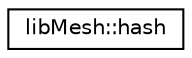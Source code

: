 digraph "类继承关系图"
{
 // INTERACTIVE_SVG=YES
  edge [fontname="Helvetica",fontsize="10",labelfontname="Helvetica",labelfontsize="10"];
  node [fontname="Helvetica",fontsize="10",shape=record];
  rankdir="LR";
  Node1 [label="libMesh::hash",height=0.2,width=0.4,color="black", fillcolor="white", style="filled",URL="$structlibMesh_1_1hash.html"];
}
